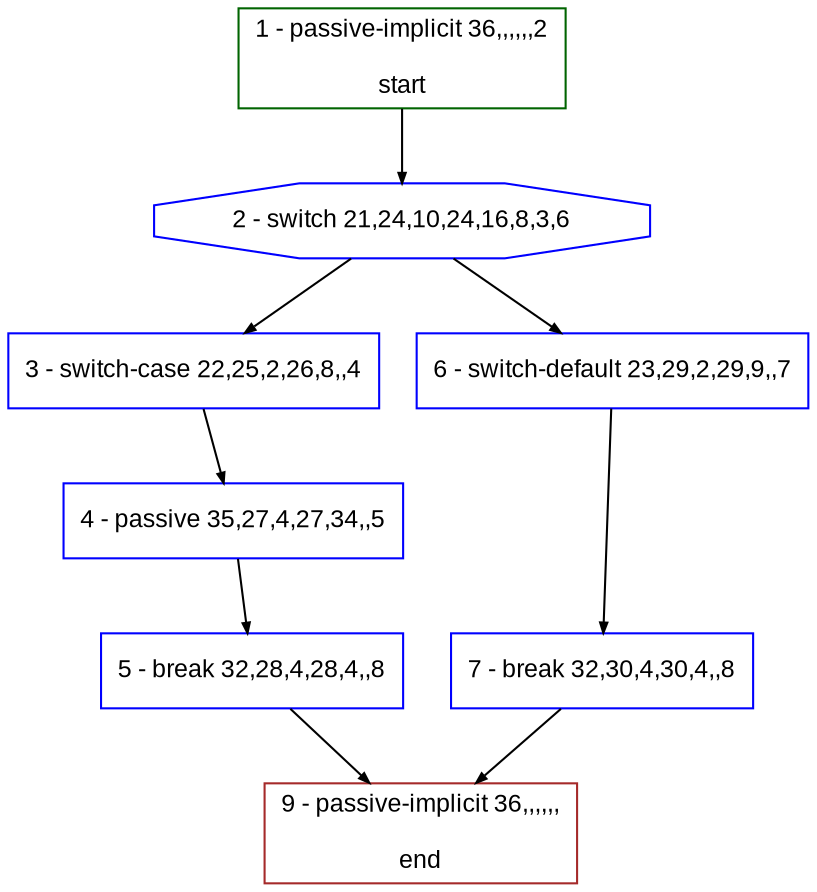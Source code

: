 digraph "" {
  graph [bgcolor="white", fillcolor="#FFFFCC", pack="true", packmode="clust", fontname="Arial", label="", fontsize="12", compound="true", style="rounded,filled"];
  node [node_initialized="no", fillcolor="white", fontname="Arial", label="", color="grey", fontsize="12", fixedsize="false", compound="true", shape="rectangle", style="filled"];
  edge [arrowtail="none", lhead="", fontcolor="black", fontname="Arial", label="", color="black", fontsize="12", arrowhead="normal", arrowsize="0.5", compound="true", ltail="", dir="forward"];
  __N1 [fillcolor="#ffffff", label="2 - switch 21,24,10,24,16,8,3,6", color="#0000ff", shape="octagon", style="filled"];
  __N2 [fillcolor="#ffffff", label="1 - passive-implicit 36,,,,,,2\n\nstart", color="#006400", shape="box", style="filled"];
  __N3 [fillcolor="#ffffff", label="3 - switch-case 22,25,2,26,8,,4", color="#0000ff", shape="box", style="filled"];
  __N4 [fillcolor="#ffffff", label="6 - switch-default 23,29,2,29,9,,7", color="#0000ff", shape="box", style="filled"];
  __N5 [fillcolor="#ffffff", label="4 - passive 35,27,4,27,34,,5", color="#0000ff", shape="box", style="filled"];
  __N6 [fillcolor="#ffffff", label="5 - break 32,28,4,28,4,,8", color="#0000ff", shape="box", style="filled"];
  __N7 [fillcolor="#ffffff", label="9 - passive-implicit 36,,,,,,\n\nend", color="#a52a2a", shape="box", style="filled"];
  __N8 [fillcolor="#ffffff", label="7 - break 32,30,4,30,4,,8", color="#0000ff", shape="box", style="filled"];
  __N2 -> __N1 [arrowtail="none", color="#000000", label="", arrowhead="normal", dir="forward"];
  __N1 -> __N3 [arrowtail="none", color="#000000", label="", arrowhead="normal", dir="forward"];
  __N1 -> __N4 [arrowtail="none", color="#000000", label="", arrowhead="normal", dir="forward"];
  __N3 -> __N5 [arrowtail="none", color="#000000", label="", arrowhead="normal", dir="forward"];
  __N5 -> __N6 [arrowtail="none", color="#000000", label="", arrowhead="normal", dir="forward"];
  __N6 -> __N7 [arrowtail="none", color="#000000", label="", arrowhead="normal", dir="forward"];
  __N4 -> __N8 [arrowtail="none", color="#000000", label="", arrowhead="normal", dir="forward"];
  __N8 -> __N7 [arrowtail="none", color="#000000", label="", arrowhead="normal", dir="forward"];
}
